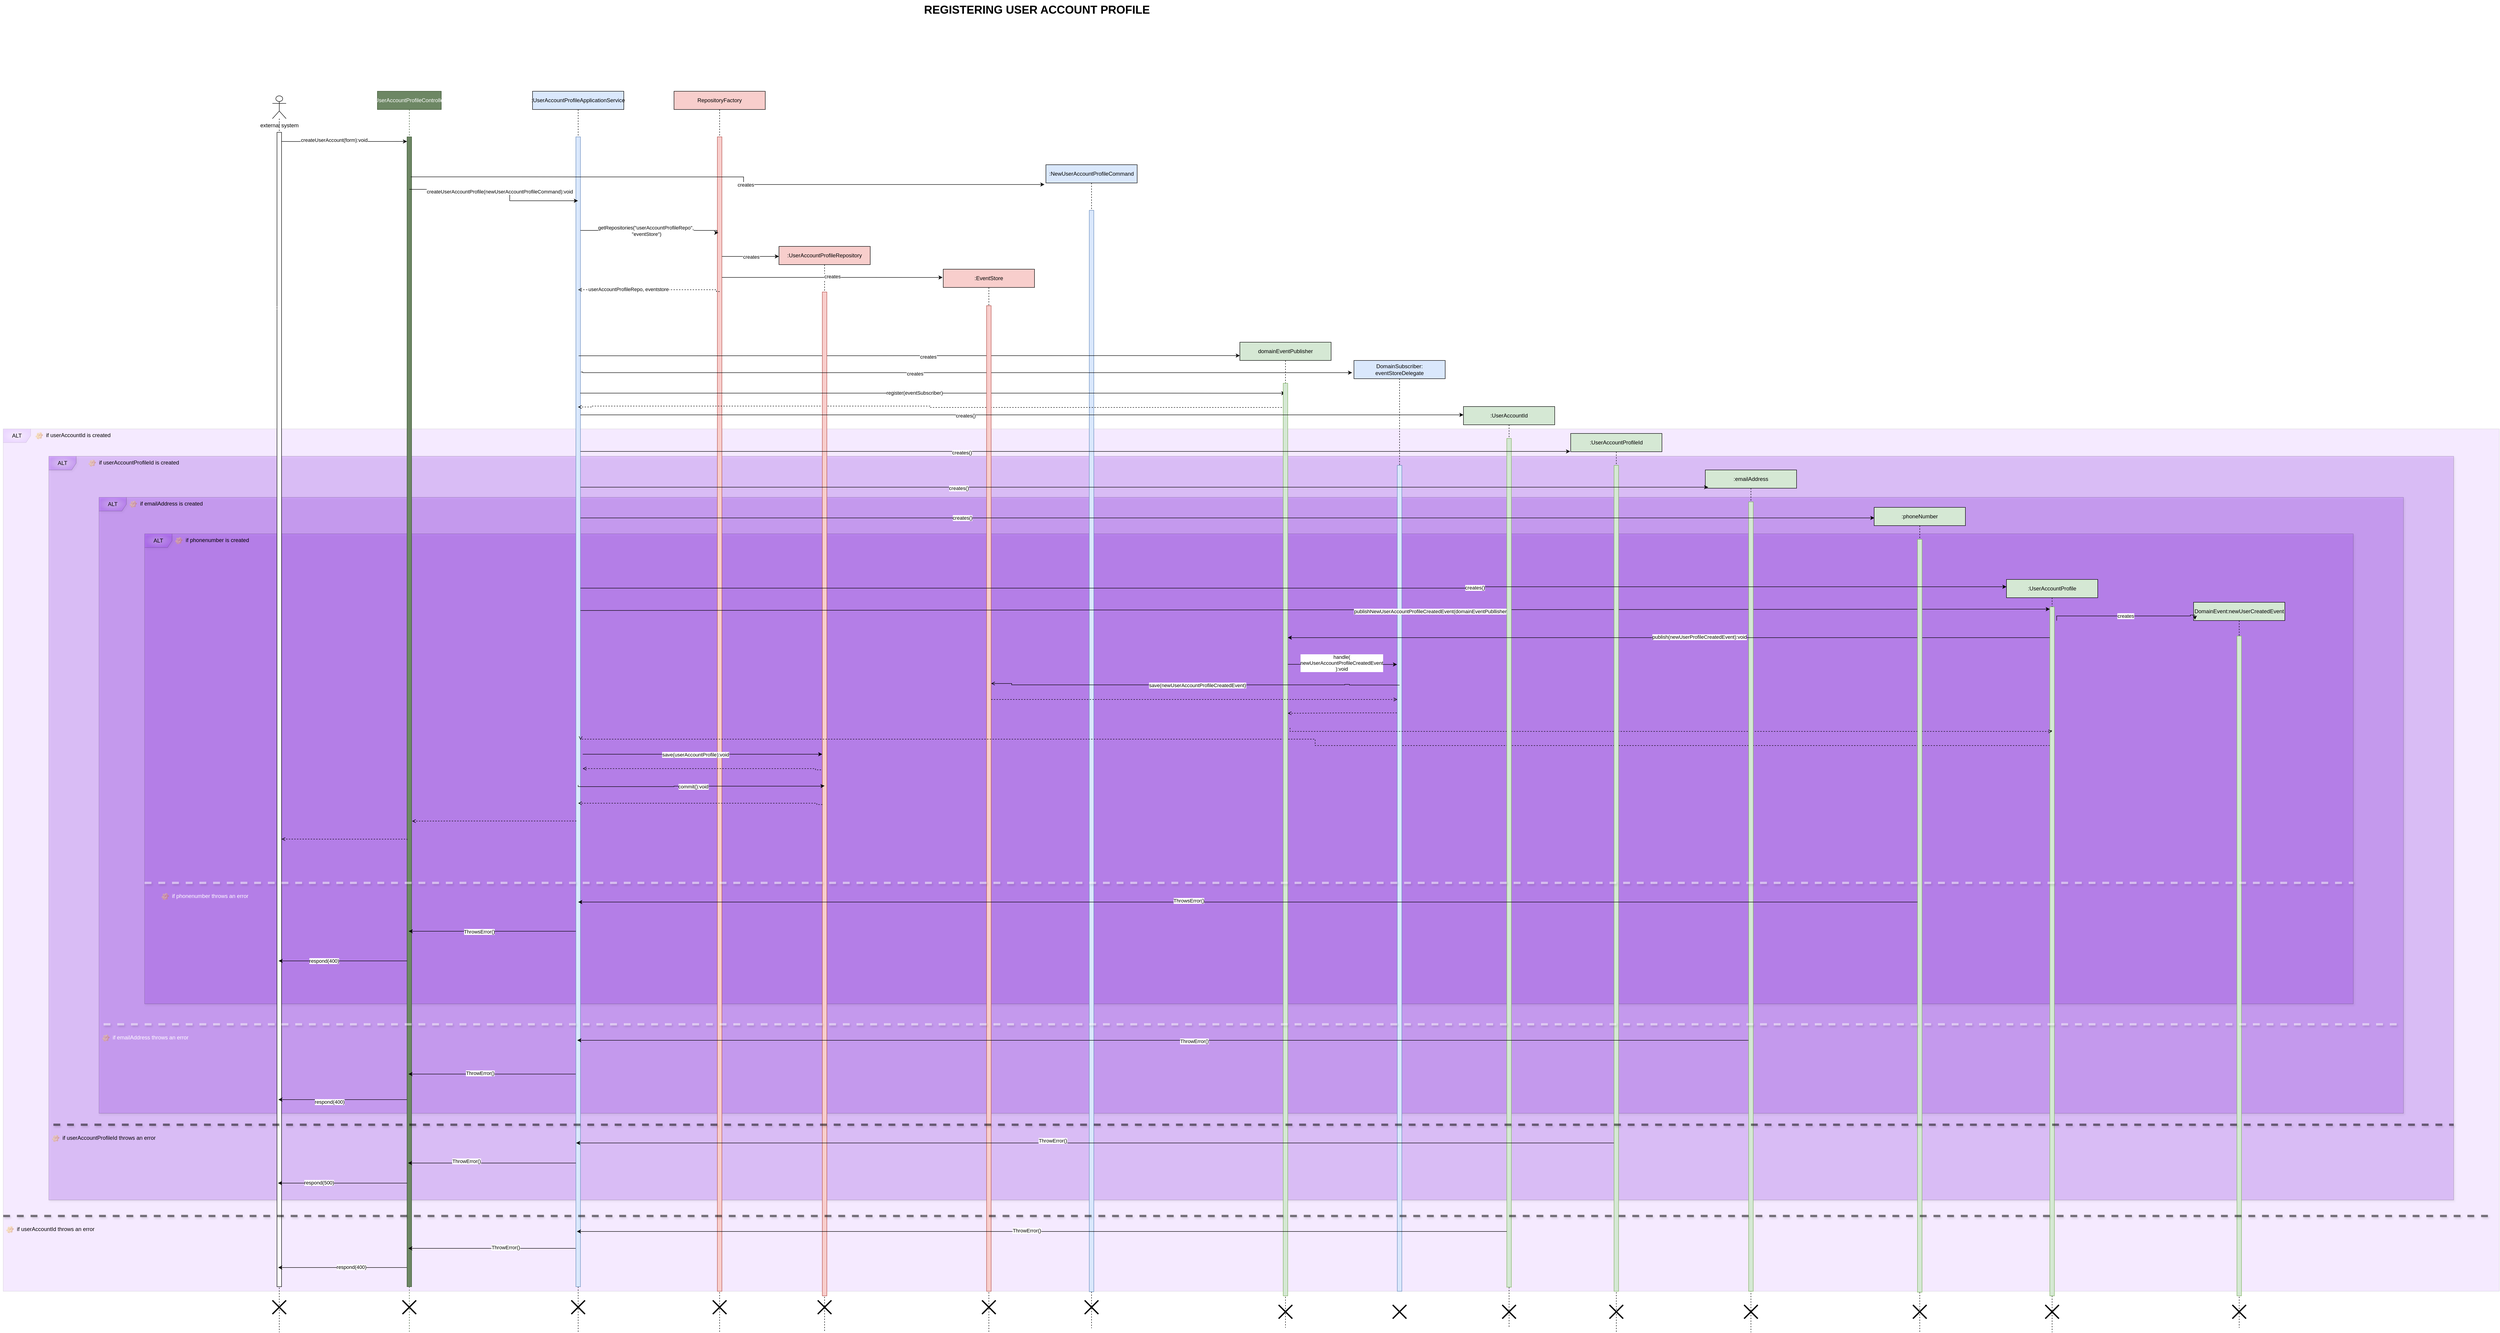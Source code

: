 <mxfile>
    <diagram id="fZHcdfpj9bSioFnKkA3-" name="Page-1">
        <mxGraphModel dx="7078" dy="4164" grid="1" gridSize="10" guides="1" tooltips="1" connect="1" arrows="1" fold="1" page="1" pageScale="1" pageWidth="850" pageHeight="1100" math="0" shadow="0">
            <root>
                <mxCell id="0"/>
                <mxCell id="1" parent="0"/>
                <mxCell id="102" value="ALT" style="shape=umlFrame;whiteSpace=wrap;html=1;gradientColor=#9933FF;gradientDirection=radial;swimlaneFillColor=#9933FF;opacity=10;" parent="1" vertex="1">
                    <mxGeometry x="-360" y="780" width="5470" height="1890" as="geometry"/>
                </mxCell>
                <mxCell id="112" value="ALT" style="shape=umlFrame;whiteSpace=wrap;html=1;gradientColor=#9933FF;gradientDirection=radial;opacity=20;shadow=1;swimlaneFillColor=#9933FF;" parent="1" vertex="1">
                    <mxGeometry x="-260" y="840" width="5270" height="1630" as="geometry"/>
                </mxCell>
                <mxCell id="124" value="ALT" style="shape=umlFrame;whiteSpace=wrap;html=1;shadow=1;gradientColor=#9933FF;gradientDirection=radial;opacity=20;swimlaneFillColor=#9933FF;" parent="1" vertex="1">
                    <mxGeometry x="-150" y="930" width="5050" height="1350" as="geometry"/>
                </mxCell>
                <mxCell id="132" value="ALT" style="shape=umlFrame;whiteSpace=wrap;html=1;shadow=1;gradientColor=#9933FF;gradientDirection=radial;opacity=20;swimlaneFillColor=#9933FF;" parent="1" vertex="1">
                    <mxGeometry x="-50" y="1010" width="4840" height="1030" as="geometry"/>
                </mxCell>
                <mxCell id="3" value="RepositoryFactory" style="shape=umlLifeline;perimeter=lifelinePerimeter;whiteSpace=wrap;html=1;container=1;dropTarget=0;collapsible=0;recursiveResize=0;outlineConnect=0;portConstraint=eastwest;newEdgeStyle={&quot;curved&quot;:0,&quot;rounded&quot;:0};fillColor=#f8cecc;strokeColor=#000000;" parent="1" vertex="1">
                    <mxGeometry x="1110" y="40" width="200" height="2720" as="geometry"/>
                </mxCell>
                <mxCell id="4" value="" style="html=1;points=[[0,0,0,0,5],[0,1,0,0,-5],[1,0,0,0,5],[1,1,0,0,-5]];perimeter=orthogonalPerimeter;outlineConnect=0;targetShapes=umlLifeline;portConstraint=eastwest;newEdgeStyle={&quot;curved&quot;:0,&quot;rounded&quot;:0};fillColor=#f8cecc;strokeColor=#b85450;" parent="3" vertex="1">
                    <mxGeometry x="95" y="100" width="10" height="2530" as="geometry"/>
                </mxCell>
                <mxCell id="6" value="" style="shape=umlLifeline;perimeter=lifelinePerimeter;whiteSpace=wrap;html=1;container=1;dropTarget=0;collapsible=0;recursiveResize=0;outlineConnect=0;portConstraint=eastwest;newEdgeStyle={&quot;curved&quot;:0,&quot;rounded&quot;:0};participant=umlActor;size=50;" parent="1" vertex="1">
                    <mxGeometry x="230" y="50" width="30" height="2710" as="geometry"/>
                </mxCell>
                <mxCell id="7" value="" style="html=1;points=[[0,0,0,0,5],[0,1,0,0,-5],[1,0,0,0,5],[1,1,0,0,-5]];perimeter=orthogonalPerimeter;outlineConnect=0;targetShapes=umlLifeline;portConstraint=eastwest;newEdgeStyle={&quot;curved&quot;:0,&quot;rounded&quot;:0};" parent="6" vertex="1">
                    <mxGeometry x="10" y="80" width="10" height="2530" as="geometry"/>
                </mxCell>
                <mxCell id="156" style="edgeStyle=none;html=1;curved=0;rounded=0;endArrow=classic;endFill=1;" parent="1" edge="1">
                    <mxGeometry relative="1" as="geometry">
                        <mxPoint x="529.5" y="2250" as="sourcePoint"/>
                        <mxPoint x="243" y="2250" as="targetPoint"/>
                    </mxGeometry>
                </mxCell>
                <mxCell id="157" value="respond(400)" style="edgeLabel;html=1;align=center;verticalAlign=middle;resizable=0;points=[];" parent="156" vertex="1" connectable="0">
                    <mxGeometry x="0.222" y="5" relative="1" as="geometry">
                        <mxPoint as="offset"/>
                    </mxGeometry>
                </mxCell>
                <mxCell id="171" style="edgeStyle=none;html=1;curved=0;rounded=0;endArrow=classic;endFill=1;" parent="1" edge="1">
                    <mxGeometry relative="1" as="geometry">
                        <mxPoint x="529.5" y="2618" as="sourcePoint"/>
                        <mxPoint x="242.643" y="2618" as="targetPoint"/>
                    </mxGeometry>
                </mxCell>
                <mxCell id="172" value="respond(400)" style="edgeLabel;html=1;align=center;verticalAlign=middle;resizable=0;points=[];" parent="171" vertex="1" connectable="0">
                    <mxGeometry x="-0.117" y="-1" relative="1" as="geometry">
                        <mxPoint as="offset"/>
                    </mxGeometry>
                </mxCell>
                <mxCell id="9" value=":UserAccountProfileController" style="shape=umlLifeline;perimeter=lifelinePerimeter;whiteSpace=wrap;html=1;container=1;dropTarget=0;collapsible=0;recursiveResize=0;outlineConnect=0;portConstraint=eastwest;newEdgeStyle={&quot;curved&quot;:0,&quot;rounded&quot;:0};fillColor=#6d8764;strokeColor=#3A5431;fontColor=#ffffff;" parent="1" vertex="1">
                    <mxGeometry x="460" y="40" width="140" height="2720" as="geometry"/>
                </mxCell>
                <mxCell id="10" value="" style="html=1;points=[[0,0,0,0,5],[0,1,0,0,-5],[1,0,0,0,5],[1,1,0,0,-5]];perimeter=orthogonalPerimeter;outlineConnect=0;targetShapes=umlLifeline;portConstraint=eastwest;newEdgeStyle={&quot;curved&quot;:0,&quot;rounded&quot;:0};fillColor=#6d8764;strokeColor=#3A5431;fontColor=#ffffff;" parent="9" vertex="1">
                    <mxGeometry x="65" y="100" width="10" height="2520" as="geometry"/>
                </mxCell>
                <mxCell id="12" style="edgeStyle=orthogonalEdgeStyle;rounded=0;orthogonalLoop=1;jettySize=auto;html=1;curved=0;" parent="1" edge="1">
                    <mxGeometry relative="1" as="geometry">
                        <Array as="points">
                            <mxPoint x="270" y="150"/>
                            <mxPoint x="270" y="150"/>
                        </Array>
                        <mxPoint x="250" y="150.059" as="sourcePoint"/>
                        <mxPoint x="525" y="150.059" as="targetPoint"/>
                    </mxGeometry>
                </mxCell>
                <mxCell id="13" value="createUserAccount(form):void" style="edgeLabel;html=1;align=center;verticalAlign=middle;resizable=0;points=[];" parent="12" connectable="0" vertex="1">
                    <mxGeometry x="-0.165" y="3" relative="1" as="geometry">
                        <mxPoint as="offset"/>
                    </mxGeometry>
                </mxCell>
                <mxCell id="14" value="external system" style="text;html=1;align=center;verticalAlign=middle;resizable=0;points=[];autosize=1;strokeColor=none;fillColor=none;" parent="1" vertex="1">
                    <mxGeometry x="190" y="100" width="110" height="30" as="geometry"/>
                </mxCell>
                <mxCell id="15" value=":NewUserAccountProfileCommand" style="shape=umlLifeline;perimeter=lifelinePerimeter;whiteSpace=wrap;html=1;container=1;dropTarget=0;collapsible=0;recursiveResize=0;outlineConnect=0;portConstraint=eastwest;newEdgeStyle={&quot;curved&quot;:0,&quot;rounded&quot;:0};fillColor=#dae8fc;strokeColor=#000000;" parent="1" vertex="1">
                    <mxGeometry x="1925" y="201" width="200" height="2550" as="geometry"/>
                </mxCell>
                <mxCell id="16" value="" style="html=1;points=[[0,0,0,0,5],[0,1,0,0,-5],[1,0,0,0,5],[1,1,0,0,-5]];perimeter=orthogonalPerimeter;outlineConnect=0;targetShapes=umlLifeline;portConstraint=eastwest;newEdgeStyle={&quot;curved&quot;:0,&quot;rounded&quot;:0};fillColor=#dae8fc;strokeColor=#6c8ebf;" parent="15" vertex="1">
                    <mxGeometry x="95" y="100" width="10" height="2370" as="geometry"/>
                </mxCell>
                <mxCell id="154" style="edgeStyle=none;html=1;curved=0;rounded=0;endArrow=classic;endFill=1;" parent="1" edge="1">
                    <mxGeometry relative="1" as="geometry">
                        <mxPoint x="899.5" y="2194" as="sourcePoint"/>
                        <mxPoint x="528" y="2194" as="targetPoint"/>
                    </mxGeometry>
                </mxCell>
                <mxCell id="155" value="ThrowError()" style="edgeLabel;html=1;align=center;verticalAlign=middle;resizable=0;points=[];" parent="154" vertex="1" connectable="0">
                    <mxGeometry x="0.157" y="-2" relative="1" as="geometry">
                        <mxPoint as="offset"/>
                    </mxGeometry>
                </mxCell>
                <mxCell id="169" style="edgeStyle=none;html=1;curved=0;rounded=0;endArrow=classic;endFill=1;" parent="1" edge="1">
                    <mxGeometry relative="1" as="geometry">
                        <mxPoint x="899.5" y="2576" as="sourcePoint"/>
                        <mxPoint x="527.643" y="2576" as="targetPoint"/>
                    </mxGeometry>
                </mxCell>
                <mxCell id="170" value="ThrowError()" style="edgeLabel;html=1;align=center;verticalAlign=middle;resizable=0;points=[];" parent="169" vertex="1" connectable="0">
                    <mxGeometry x="-0.143" y="-2" relative="1" as="geometry">
                        <mxPoint x="1" as="offset"/>
                    </mxGeometry>
                </mxCell>
                <mxCell id="18" value=":UserAccountProfileApplicationService" style="shape=umlLifeline;perimeter=lifelinePerimeter;whiteSpace=wrap;html=1;container=1;dropTarget=0;collapsible=0;recursiveResize=0;outlineConnect=0;portConstraint=eastwest;newEdgeStyle={&quot;curved&quot;:0,&quot;rounded&quot;:0};fillColor=#dae8fc;strokeColor=#000000;" parent="1" vertex="1">
                    <mxGeometry x="800" y="40" width="200" height="2720" as="geometry"/>
                </mxCell>
                <mxCell id="19" value="" style="html=1;points=[[0,0,0,0,5],[0,1,0,0,-5],[1,0,0,0,5],[1,1,0,0,-5]];perimeter=orthogonalPerimeter;outlineConnect=0;targetShapes=umlLifeline;portConstraint=eastwest;newEdgeStyle={&quot;curved&quot;:0,&quot;rounded&quot;:0};fillColor=#dae8fc;strokeColor=#6c8ebf;" parent="18" vertex="1">
                    <mxGeometry x="95" y="100" width="10" height="2520" as="geometry"/>
                </mxCell>
                <mxCell id="24" style="edgeStyle=orthogonalEdgeStyle;rounded=0;orthogonalLoop=1;jettySize=auto;html=1;curved=0;entryX=-0.016;entryY=0.017;entryDx=0;entryDy=0;entryPerimeter=0;exitX=0.523;exitY=0.069;exitDx=0;exitDy=0;exitPerimeter=0;" parent="1" source="9" target="15" edge="1">
                    <mxGeometry relative="1" as="geometry">
                        <Array as="points"/>
                    </mxGeometry>
                </mxCell>
                <mxCell id="25" value="creates" style="edgeLabel;html=1;align=center;verticalAlign=middle;resizable=0;points=[];" parent="24" connectable="0" vertex="1">
                    <mxGeometry x="0.068" relative="1" as="geometry">
                        <mxPoint as="offset"/>
                    </mxGeometry>
                </mxCell>
                <mxCell id="26" style="edgeStyle=orthogonalEdgeStyle;rounded=0;orthogonalLoop=1;jettySize=auto;html=1;curved=0;" parent="1" source="9" target="18" edge="1">
                    <mxGeometry relative="1" as="geometry">
                        <mxPoint x="590" y="254.5" as="sourcePoint"/>
                        <mxPoint x="840" y="254.5" as="targetPoint"/>
                        <Array as="points">
                            <mxPoint x="750" y="255"/>
                            <mxPoint x="750" y="280"/>
                        </Array>
                    </mxGeometry>
                </mxCell>
                <mxCell id="27" value="Text" style="edgeLabel;html=1;align=center;verticalAlign=middle;resizable=0;points=[];" parent="26" connectable="0" vertex="1">
                    <mxGeometry x="-0.015" y="-2" relative="1" as="geometry">
                        <mxPoint y="1" as="offset"/>
                    </mxGeometry>
                </mxCell>
                <mxCell id="28" value="createUserAccountProfile(newUserAccountProfileCommand):void" style="edgeLabel;html=1;align=center;verticalAlign=middle;resizable=0;points=[];" parent="26" connectable="0" vertex="1">
                    <mxGeometry y="-5" relative="1" as="geometry">
                        <mxPoint as="offset"/>
                    </mxGeometry>
                </mxCell>
                <mxCell id="29" style="edgeStyle=orthogonalEdgeStyle;rounded=0;orthogonalLoop=1;jettySize=auto;html=1;curved=0;dashed=1;endArrow=open;endFill=0;exitX=0.5;exitY=0.134;exitDx=0;exitDy=0;exitPerimeter=0;" parent="1" source="4" edge="1">
                    <mxGeometry relative="1" as="geometry">
                        <mxPoint x="2012.18" y="475.14" as="sourcePoint"/>
                        <mxPoint x="900" y="475" as="targetPoint"/>
                        <Array as="points">
                            <mxPoint x="1203" y="479"/>
                            <mxPoint x="1203" y="475"/>
                        </Array>
                    </mxGeometry>
                </mxCell>
                <mxCell id="30" value="userAccountProfileRepo, eventstore" style="edgeLabel;html=1;align=center;verticalAlign=middle;resizable=0;points=[];" parent="29" connectable="0" vertex="1">
                    <mxGeometry x="-0.075" y="-1" relative="1" as="geometry">
                        <mxPoint x="-59" as="offset"/>
                    </mxGeometry>
                </mxCell>
                <mxCell id="31" style="edgeStyle=orthogonalEdgeStyle;rounded=0;orthogonalLoop=1;jettySize=auto;html=1;curved=0;exitX=0.6;exitY=0.272;exitDx=0;exitDy=0;exitPerimeter=0;entryX=0;entryY=0.014;entryDx=0;entryDy=0;entryPerimeter=0;" parent="1" edge="1">
                    <mxGeometry relative="1" as="geometry">
                        <Array as="points">
                            <mxPoint x="902" y="620"/>
                        </Array>
                        <mxPoint x="2350.0" y="619.32" as="targetPoint"/>
                        <mxPoint x="901" y="619.8" as="sourcePoint"/>
                    </mxGeometry>
                </mxCell>
                <mxCell id="32" value="creates" style="edgeLabel;html=1;align=center;verticalAlign=middle;resizable=0;points=[];" parent="31" connectable="0" vertex="1">
                    <mxGeometry x="0.058" y="-2" relative="1" as="geometry">
                        <mxPoint x="-1" as="offset"/>
                    </mxGeometry>
                </mxCell>
                <mxCell id="33" value="&lt;b&gt;&lt;font style=&quot;font-size: 25px;&quot;&gt;REGISTERING USER ACCOUNT PROFILE&lt;/font&gt;&lt;/b&gt;" style="text;html=1;align=center;verticalAlign=middle;resizable=0;points=[];autosize=1;strokeColor=none;fillColor=none;" parent="1" vertex="1">
                    <mxGeometry x="1645" y="-160" width="520" height="40" as="geometry"/>
                </mxCell>
                <mxCell id="34" style="edgeStyle=orthogonalEdgeStyle;rounded=0;orthogonalLoop=1;jettySize=auto;html=1;curved=0;dashed=1;endArrow=open;endFill=0;exitX=-0.274;exitY=0.032;exitDx=0;exitDy=0;exitPerimeter=0;" parent="1" edge="1">
                    <mxGeometry relative="1" as="geometry">
                        <mxPoint x="899.5" y="732" as="targetPoint"/>
                        <Array as="points">
                            <mxPoint x="1671" y="733"/>
                            <mxPoint x="1671" y="730"/>
                            <mxPoint x="930" y="730"/>
                            <mxPoint x="930" y="732"/>
                        </Array>
                        <mxPoint x="2442.26" y="732.96" as="sourcePoint"/>
                    </mxGeometry>
                </mxCell>
                <mxCell id="35" value=":UserAccountProfileRepository" style="shape=umlLifeline;perimeter=lifelinePerimeter;whiteSpace=wrap;html=1;container=1;dropTarget=0;collapsible=0;recursiveResize=0;outlineConnect=0;portConstraint=eastwest;newEdgeStyle={&quot;curved&quot;:0,&quot;rounded&quot;:0};fillColor=#f8cecc;strokeColor=#000000;" parent="1" vertex="1">
                    <mxGeometry x="1340" y="380" width="200" height="2380" as="geometry"/>
                </mxCell>
                <mxCell id="36" value="" style="html=1;points=[[0,0,0,0,5],[0,1,0,0,-5],[1,0,0,0,5],[1,1,0,0,-5]];perimeter=orthogonalPerimeter;outlineConnect=0;targetShapes=umlLifeline;portConstraint=eastwest;newEdgeStyle={&quot;curved&quot;:0,&quot;rounded&quot;:0};fillColor=#f8cecc;strokeColor=#b85450;" parent="35" vertex="1">
                    <mxGeometry x="95" y="100" width="10" height="2200" as="geometry"/>
                </mxCell>
                <mxCell id="38" style="edgeStyle=orthogonalEdgeStyle;rounded=0;orthogonalLoop=1;jettySize=auto;html=1;curved=0;exitX=1.5;exitY=0.618;exitDx=0;exitDy=0;exitPerimeter=0;" parent="1" edge="1">
                    <mxGeometry relative="1" as="geometry">
                        <mxPoint x="910" y="1493" as="sourcePoint"/>
                        <mxPoint x="1435" y="1493" as="targetPoint"/>
                        <Array as="points">
                            <mxPoint x="1435" y="1493"/>
                        </Array>
                    </mxGeometry>
                </mxCell>
                <mxCell id="39" value="save(userAccountProfile):void" style="edgeLabel;html=1;align=center;verticalAlign=middle;resizable=0;points=[];" parent="38" connectable="0" vertex="1">
                    <mxGeometry x="-0.059" y="-1" relative="1" as="geometry">
                        <mxPoint as="offset"/>
                    </mxGeometry>
                </mxCell>
                <mxCell id="40" style="edgeStyle=orthogonalEdgeStyle;rounded=0;orthogonalLoop=1;jettySize=auto;html=1;curved=0;entryX=1.5;entryY=0.57;entryDx=0;entryDy=0;entryPerimeter=0;dashed=1;endArrow=open;endFill=0;exitX=-0.274;exitY=0.539;exitDx=0;exitDy=0;exitPerimeter=0;" parent="1" edge="1">
                    <mxGeometry relative="1" as="geometry">
                        <mxPoint x="1432.26" y="1527.25" as="sourcePoint"/>
                        <mxPoint x="910" y="1524.5" as="targetPoint"/>
                        <Array as="points">
                            <mxPoint x="1420" y="1527"/>
                            <mxPoint x="1420" y="1525"/>
                        </Array>
                    </mxGeometry>
                </mxCell>
                <mxCell id="41" style="edgeStyle=orthogonalEdgeStyle;rounded=0;orthogonalLoop=1;jettySize=auto;html=1;curved=0;entryX=0.5;entryY=0.647;entryDx=0;entryDy=0;entryPerimeter=0;exitX=1.5;exitY=0.697;exitDx=0;exitDy=0;exitPerimeter=0;" parent="1" edge="1">
                    <mxGeometry relative="1" as="geometry">
                        <mxPoint x="900" y="1560.8" as="sourcePoint"/>
                        <mxPoint x="1440" y="1562.25" as="targetPoint"/>
                        <Array as="points">
                            <mxPoint x="900" y="1564"/>
                            <mxPoint x="1110" y="1564"/>
                            <mxPoint x="1110" y="1563"/>
                            <mxPoint x="1430" y="1563"/>
                        </Array>
                    </mxGeometry>
                </mxCell>
                <mxCell id="42" value="commit():void" style="edgeLabel;html=1;align=center;verticalAlign=middle;resizable=0;points=[];" parent="41" connectable="0" vertex="1">
                    <mxGeometry x="-0.059" y="-1" relative="1" as="geometry">
                        <mxPoint as="offset"/>
                    </mxGeometry>
                </mxCell>
                <mxCell id="47" style="edgeStyle=orthogonalEdgeStyle;rounded=0;orthogonalLoop=1;jettySize=auto;html=1;curved=0;entryX=0.5;entryY=0.716;entryDx=0;entryDy=0;entryPerimeter=0;dashed=1;endArrow=open;endFill=0;exitX=-0.274;exitY=0.539;exitDx=0;exitDy=0;exitPerimeter=0;" parent="1" edge="1">
                    <mxGeometry relative="1" as="geometry">
                        <mxPoint x="1435.26" y="1603.25" as="sourcePoint"/>
                        <mxPoint x="900" y="1600.4" as="targetPoint"/>
                        <Array as="points">
                            <mxPoint x="1423" y="1603"/>
                            <mxPoint x="1423" y="1600"/>
                        </Array>
                    </mxGeometry>
                </mxCell>
                <mxCell id="50" style="edgeStyle=orthogonalEdgeStyle;rounded=0;orthogonalLoop=1;jettySize=auto;html=1;curved=0;entryX=-0.02;entryY=0.015;entryDx=0;entryDy=0;entryPerimeter=0;exitX=1.1;exitY=0.308;exitDx=0;exitDy=0;exitPerimeter=0;" parent="1" edge="1">
                    <mxGeometry relative="1" as="geometry">
                        <mxPoint x="906" y="655.2" as="sourcePoint"/>
                        <mxPoint x="2596.0" y="656.8" as="targetPoint"/>
                        <Array as="points">
                            <mxPoint x="910" y="655"/>
                            <mxPoint x="910" y="657"/>
                        </Array>
                    </mxGeometry>
                </mxCell>
                <mxCell id="51" value="creates" style="edgeLabel;html=1;align=center;verticalAlign=middle;resizable=0;points=[];" parent="50" connectable="0" vertex="1">
                    <mxGeometry x="-0.133" y="-2" relative="1" as="geometry">
                        <mxPoint as="offset"/>
                    </mxGeometry>
                </mxCell>
                <mxCell id="52" style="edgeStyle=orthogonalEdgeStyle;rounded=0;orthogonalLoop=1;jettySize=auto;html=1;curved=0;entryX=0.5;entryY=0.017;entryDx=0;entryDy=0;entryPerimeter=0;exitX=0.942;exitY=0.224;exitDx=0;exitDy=0;exitPerimeter=0;" parent="1" edge="1">
                    <mxGeometry relative="1" as="geometry">
                        <mxPoint x="904.42" y="701.6" as="sourcePoint"/>
                        <mxPoint x="2450" y="701.76" as="targetPoint"/>
                        <Array as="points">
                            <mxPoint x="2050" y="702"/>
                            <mxPoint x="2050" y="702"/>
                        </Array>
                    </mxGeometry>
                </mxCell>
                <mxCell id="53" value="register(eventSubscriber)" style="edgeLabel;html=1;align=center;verticalAlign=middle;resizable=0;points=[];" parent="52" connectable="0" vertex="1">
                    <mxGeometry x="-0.053" y="1" relative="1" as="geometry">
                        <mxPoint as="offset"/>
                    </mxGeometry>
                </mxCell>
                <mxCell id="54" value=":EventStore" style="shape=umlLifeline;perimeter=lifelinePerimeter;whiteSpace=wrap;html=1;container=1;dropTarget=0;collapsible=0;recursiveResize=0;outlineConnect=0;portConstraint=eastwest;newEdgeStyle={&quot;curved&quot;:0,&quot;rounded&quot;:0};fillColor=#f8cecc;strokeColor=#000000;" parent="1" vertex="1">
                    <mxGeometry x="1700" y="430" width="200" height="2330" as="geometry"/>
                </mxCell>
                <mxCell id="55" value="" style="html=1;points=[[0,0,0,0,5],[0,1,0,0,-5],[1,0,0,0,5],[1,1,0,0,-5]];perimeter=orthogonalPerimeter;outlineConnect=0;targetShapes=umlLifeline;portConstraint=eastwest;newEdgeStyle={&quot;curved&quot;:0,&quot;rounded&quot;:0};fillColor=#f8cecc;strokeColor=#b85450;" parent="54" vertex="1">
                    <mxGeometry x="95" y="80" width="10" height="2160" as="geometry"/>
                </mxCell>
                <mxCell id="59" style="edgeStyle=orthogonalEdgeStyle;rounded=0;orthogonalLoop=1;jettySize=auto;html=1;curved=0;dashed=1;endArrow=open;endFill=0;exitX=0.009;exitY=0.307;exitDx=0;exitDy=0;exitPerimeter=0;entryX=1.025;entryY=0.803;entryDx=0;entryDy=0;entryPerimeter=0;" parent="1" edge="1">
                    <mxGeometry relative="1" as="geometry">
                        <mxPoint x="905.25" y="1461.95" as="targetPoint"/>
                        <Array as="points">
                            <mxPoint x="2515" y="1474"/>
                            <mxPoint x="2515" y="1460"/>
                            <mxPoint x="905" y="1460"/>
                        </Array>
                        <mxPoint x="4125.09" y="1474" as="sourcePoint"/>
                    </mxGeometry>
                </mxCell>
                <mxCell id="60" style="edgeStyle=orthogonalEdgeStyle;rounded=0;orthogonalLoop=1;jettySize=auto;html=1;curved=0;entryX=1.5;entryY=0.854;entryDx=0;entryDy=0;entryPerimeter=0;dashed=1;endArrow=open;endFill=0;exitX=0.5;exitY=0.859;exitDx=0;exitDy=0;exitPerimeter=0;" parent="1" edge="1">
                    <mxGeometry relative="1" as="geometry">
                        <mxPoint x="896" y="1639.35" as="sourcePoint"/>
                        <mxPoint x="536" y="1639.64" as="targetPoint"/>
                        <Array as="points">
                            <mxPoint x="620" y="1640"/>
                            <mxPoint x="620" y="1640"/>
                        </Array>
                    </mxGeometry>
                </mxCell>
                <mxCell id="61" style="edgeStyle=orthogonalEdgeStyle;rounded=0;orthogonalLoop=1;jettySize=auto;html=1;curved=0;entryX=1;entryY=0.497;entryDx=0;entryDy=0;entryPerimeter=0;dashed=1;endArrow=open;endFill=0;exitX=-0.024;exitY=0.879;exitDx=0;exitDy=0;exitPerimeter=0;" parent="1" edge="1">
                    <mxGeometry relative="1" as="geometry">
                        <mxPoint x="525" y="1681" as="sourcePoint"/>
                        <mxPoint x="250" y="1679.05" as="targetPoint"/>
                        <Array as="points">
                            <mxPoint x="525" y="1679"/>
                        </Array>
                    </mxGeometry>
                </mxCell>
                <mxCell id="66" style="edgeStyle=orthogonalEdgeStyle;rounded=0;orthogonalLoop=1;jettySize=auto;html=1;curved=0;entryX=0.486;entryY=0.114;entryDx=0;entryDy=0;entryPerimeter=0;" parent="1" source="19" target="3" edge="1">
                    <mxGeometry relative="1" as="geometry">
                        <Array as="points">
                            <mxPoint x="1204" y="345"/>
                            <mxPoint x="1204" y="350"/>
                        </Array>
                    </mxGeometry>
                </mxCell>
                <mxCell id="67" value="getRepositories(&quot;userAccountProfileRepo&quot;,&lt;br&gt;&amp;nbsp;&quot;eventStore&quot;)" style="edgeLabel;html=1;align=center;verticalAlign=middle;resizable=0;points=[];" parent="66" vertex="1" connectable="0">
                    <mxGeometry x="-0.078" y="-1" relative="1" as="geometry">
                        <mxPoint x="1" as="offset"/>
                    </mxGeometry>
                </mxCell>
                <mxCell id="68" style="edgeStyle=orthogonalEdgeStyle;rounded=0;orthogonalLoop=1;jettySize=auto;html=1;curved=0;" parent="1" source="4" edge="1">
                    <mxGeometry relative="1" as="geometry">
                        <Array as="points">
                            <mxPoint x="1250" y="402"/>
                            <mxPoint x="1250" y="402"/>
                        </Array>
                        <mxPoint x="1340" y="402" as="targetPoint"/>
                    </mxGeometry>
                </mxCell>
                <mxCell id="69" value="creates" style="edgeLabel;html=1;align=center;verticalAlign=middle;resizable=0;points=[];" parent="68" vertex="1" connectable="0">
                    <mxGeometry x="0.04" y="-1" relative="1" as="geometry">
                        <mxPoint x="-1" as="offset"/>
                    </mxGeometry>
                </mxCell>
                <mxCell id="70" style="edgeStyle=orthogonalEdgeStyle;rounded=0;orthogonalLoop=1;jettySize=auto;html=1;curved=0;entryX=-0.007;entryY=0.019;entryDx=0;entryDy=0;entryPerimeter=0;" parent="1" edge="1">
                    <mxGeometry relative="1" as="geometry">
                        <mxPoint x="1215" y="448" as="sourcePoint"/>
                        <mxPoint x="1698.6" y="448.07" as="targetPoint"/>
                        <Array as="points">
                            <mxPoint x="1320" y="448"/>
                            <mxPoint x="1320" y="448"/>
                        </Array>
                    </mxGeometry>
                </mxCell>
                <mxCell id="71" value="creates" style="edgeLabel;html=1;align=center;verticalAlign=middle;resizable=0;points=[];" parent="70" vertex="1" connectable="0">
                    <mxGeometry x="-0.004" y="2" relative="1" as="geometry">
                        <mxPoint x="1" as="offset"/>
                    </mxGeometry>
                </mxCell>
                <mxCell id="74" value="&lt;font color=&quot;#ffffff&quot;&gt;if no userAccountprofile is found&lt;/font&gt;" style="text;html=1;" parent="1" vertex="1">
                    <mxGeometry x="50" y="460" width="100" height="20" as="geometry">
                        <mxPoint x="20" y="40" as="offset"/>
                    </mxGeometry>
                </mxCell>
                <mxCell id="75" value="DomainEvent:newUserCreatedEvent" style="shape=umlLifeline;perimeter=lifelinePerimeter;whiteSpace=wrap;html=1;container=0;dropTarget=0;collapsible=0;recursiveResize=0;outlineConnect=0;portConstraint=eastwest;newEdgeStyle={&quot;curved&quot;:0,&quot;rounded&quot;:0};fillColor=#d5e8d4;strokeColor=#000000;" parent="1" vertex="1">
                    <mxGeometry x="4440" y="1160" width="200" height="1590" as="geometry"/>
                </mxCell>
                <mxCell id="80" style="edgeStyle=orthogonalEdgeStyle;rounded=0;orthogonalLoop=1;jettySize=auto;html=1;curved=0;entryX=0.015;entryY=0.024;entryDx=0;entryDy=0;entryPerimeter=0;exitX=1.5;exitY=0.02;exitDx=0;exitDy=0;exitPerimeter=0;" parent="1" source="87" target="75" edge="1">
                    <mxGeometry relative="1" as="geometry">
                        <mxPoint x="2985" y="903.24" as="sourcePoint"/>
                        <mxPoint x="3471" y="903.535" as="targetPoint"/>
                        <Array as="points">
                            <mxPoint x="4140" y="1190"/>
                            <mxPoint x="4433" y="1190"/>
                            <mxPoint x="4433" y="1188"/>
                        </Array>
                    </mxGeometry>
                </mxCell>
                <mxCell id="81" value="creates" style="edgeLabel;html=1;align=center;verticalAlign=middle;resizable=0;points=[];" parent="80" vertex="1" connectable="0">
                    <mxGeometry x="-0.01" relative="1" as="geometry">
                        <mxPoint as="offset"/>
                    </mxGeometry>
                </mxCell>
                <mxCell id="82" style="edgeStyle=orthogonalEdgeStyle;rounded=0;orthogonalLoop=1;jettySize=auto;html=1;curved=0;entryX=0.525;entryY=0.339;entryDx=0;entryDy=0;entryPerimeter=0;dashed=1;endArrow=open;endFill=0;exitX=0.5;exitY=0.217;exitDx=0;exitDy=0;exitPerimeter=0;" parent="1" edge="1">
                    <mxGeometry relative="1" as="geometry">
                        <mxPoint x="2700" y="1402.36" as="sourcePoint"/>
                        <mxPoint x="2455" y="1403.28" as="targetPoint"/>
                        <Array as="points">
                            <mxPoint x="2578" y="1403"/>
                        </Array>
                    </mxGeometry>
                </mxCell>
                <mxCell id="83" value="domainEventPublisher" style="shape=umlLifeline;perimeter=lifelinePerimeter;whiteSpace=wrap;html=1;container=0;dropTarget=0;collapsible=0;recursiveResize=0;outlineConnect=0;portConstraint=eastwest;newEdgeStyle={&quot;curved&quot;:0,&quot;rounded&quot;:0};fillColor=#d5e8d4;strokeColor=#000000;" parent="1" vertex="1">
                    <mxGeometry x="2350" y="590" width="200" height="2160" as="geometry"/>
                </mxCell>
                <mxCell id="84" value="DomainSubscriber:&lt;br&gt;eventStoreDelegate" style="shape=umlLifeline;perimeter=lifelinePerimeter;whiteSpace=wrap;html=1;container=0;dropTarget=0;collapsible=0;recursiveResize=0;outlineConnect=0;portConstraint=eastwest;newEdgeStyle={&quot;curved&quot;:0,&quot;rounded&quot;:0};fillColor=#dae8fc;strokeColor=#000000;" parent="1" vertex="1">
                    <mxGeometry x="2600" y="630" width="200" height="1320" as="geometry"/>
                </mxCell>
                <mxCell id="85" value=":UserAccountProfile" style="shape=umlLifeline;perimeter=lifelinePerimeter;whiteSpace=wrap;html=1;container=1;dropTarget=0;collapsible=0;recursiveResize=0;outlineConnect=0;portConstraint=eastwest;newEdgeStyle={&quot;curved&quot;:0,&quot;rounded&quot;:0};fillColor=#d5e8d4;strokeColor=#000000;" parent="1" vertex="1">
                    <mxGeometry x="4030" y="1110" width="200" height="1650" as="geometry"/>
                </mxCell>
                <mxCell id="87" value="" style="html=1;points=[[0,0,0,0,5],[0,1,0,0,-5],[1,0,0,0,5],[1,1,0,0,-5]];perimeter=orthogonalPerimeter;outlineConnect=0;targetShapes=umlLifeline;portConstraint=eastwest;newEdgeStyle={&quot;curved&quot;:0,&quot;rounded&quot;:0};fillColor=#d5e8d4;strokeColor=#82b366;" parent="85" vertex="1">
                    <mxGeometry x="95" y="60" width="10" height="1510" as="geometry"/>
                </mxCell>
                <mxCell id="88" value="" style="shape=umlDestroy;whiteSpace=wrap;html=1;strokeWidth=3;targetShapes=umlLifeline;" parent="1" vertex="1">
                    <mxGeometry x="2435" y="2700" width="30" height="30" as="geometry"/>
                </mxCell>
                <mxCell id="89" value="" style="html=1;points=[[0,0,0,0,5],[0,1,0,0,-5],[1,0,0,0,5],[1,1,0,0,-5]];perimeter=orthogonalPerimeter;outlineConnect=0;targetShapes=umlLifeline;portConstraint=eastwest;newEdgeStyle={&quot;curved&quot;:0,&quot;rounded&quot;:0};fillColor=#d5e8d4;strokeColor=#82b366;" parent="1" vertex="1">
                    <mxGeometry x="2445" y="680" width="10" height="2000" as="geometry"/>
                </mxCell>
                <mxCell id="90" value="" style="shape=umlDestroy;whiteSpace=wrap;html=1;strokeWidth=3;targetShapes=umlLifeline;" parent="1" vertex="1">
                    <mxGeometry x="2685" y="2700" width="30" height="30" as="geometry"/>
                </mxCell>
                <mxCell id="91" value="" style="html=1;points=[[0,0,0,0,5],[0,1,0,0,-5],[1,0,0,0,5],[1,1,0,0,-5]];perimeter=orthogonalPerimeter;outlineConnect=0;targetShapes=umlLifeline;portConstraint=eastwest;newEdgeStyle={&quot;curved&quot;:0,&quot;rounded&quot;:0};fillColor=#dae8fc;strokeColor=#6c8ebf;" parent="1" vertex="1">
                    <mxGeometry x="2695" y="860" width="10" height="1810" as="geometry"/>
                </mxCell>
                <mxCell id="92" style="edgeStyle=orthogonalEdgeStyle;rounded=0;orthogonalLoop=1;jettySize=auto;html=1;curved=0;entryX=-0.05;entryY=0.091;entryDx=0;entryDy=0;entryPerimeter=0;" parent="1" edge="1">
                    <mxGeometry relative="1" as="geometry">
                        <mxPoint x="2455" y="1296" as="sourcePoint"/>
                        <mxPoint x="2694.5" y="1296.28" as="targetPoint"/>
                        <Array as="points">
                            <mxPoint x="2500" y="1296"/>
                            <mxPoint x="2500" y="1296"/>
                        </Array>
                    </mxGeometry>
                </mxCell>
                <mxCell id="93" value="handle(&lt;br&gt;newUserAccountProfileCreatedEvent&lt;br&gt;):void" style="edgeLabel;html=1;align=center;verticalAlign=middle;resizable=0;points=[];" parent="92" vertex="1" connectable="0">
                    <mxGeometry x="-0.016" y="3" relative="1" as="geometry">
                        <mxPoint as="offset"/>
                    </mxGeometry>
                </mxCell>
                <mxCell id="94" value="" style="shape=umlDestroy;whiteSpace=wrap;html=1;strokeWidth=3;targetShapes=umlLifeline;" parent="1" vertex="1">
                    <mxGeometry x="4525" y="2700" width="30" height="30" as="geometry"/>
                </mxCell>
                <mxCell id="95" value="" style="html=1;points=[[0,0,0,0,5],[0,1,0,0,-5],[1,0,0,0,5],[1,1,0,0,-5]];perimeter=orthogonalPerimeter;outlineConnect=0;targetShapes=umlLifeline;portConstraint=eastwest;newEdgeStyle={&quot;curved&quot;:0,&quot;rounded&quot;:0};fillColor=#d5e8d4;strokeColor=#82b366;container=0;" parent="1" vertex="1">
                    <mxGeometry x="4535" y="1234" width="10" height="1446" as="geometry"/>
                </mxCell>
                <mxCell id="98" style="edgeStyle=none;html=1;curved=0;rounded=0;entryX=0;entryY=0;entryDx=0;entryDy=5;entryPerimeter=0;" parent="1" target="87" edge="1">
                    <mxGeometry relative="1" as="geometry">
                        <mxPoint x="905" y="1178" as="sourcePoint"/>
                        <mxPoint x="4262.6" y="1173.23" as="targetPoint"/>
                    </mxGeometry>
                </mxCell>
                <mxCell id="99" value="publishNewUserAccountProfileCreatedEvent(domainEventPubllisher)" style="edgeLabel;html=1;align=center;verticalAlign=middle;resizable=0;points=[];" parent="98" vertex="1" connectable="0">
                    <mxGeometry x="0.158" y="-3" relative="1" as="geometry">
                        <mxPoint x="-1" as="offset"/>
                    </mxGeometry>
                </mxCell>
                <mxCell id="64" style="edgeStyle=orthogonalEdgeStyle;rounded=0;orthogonalLoop=1;jettySize=auto;html=1;curved=0;endArrow=open;endFill=0;exitX=0.5;exitY=0.193;exitDx=0;exitDy=0;exitPerimeter=0;" parent="1" edge="1">
                    <mxGeometry relative="1" as="geometry">
                        <mxPoint x="2700" y="1341.44" as="sourcePoint"/>
                        <mxPoint x="1805" y="1338" as="targetPoint"/>
                        <Array as="points">
                            <mxPoint x="2590" y="1341"/>
                            <mxPoint x="2590" y="1340"/>
                            <mxPoint x="2580" y="1340"/>
                            <mxPoint x="2580" y="1341"/>
                            <mxPoint x="1850" y="1341"/>
                            <mxPoint x="1850" y="1338"/>
                        </Array>
                    </mxGeometry>
                </mxCell>
                <mxCell id="65" value="save(newUserAccountProfileCreatedEvent)" style="edgeLabel;html=1;align=center;verticalAlign=middle;resizable=0;points=[];" parent="64" connectable="0" vertex="1">
                    <mxGeometry x="-0.009" y="1" relative="1" as="geometry">
                        <mxPoint as="offset"/>
                    </mxGeometry>
                </mxCell>
                <mxCell id="76" style="edgeStyle=orthogonalEdgeStyle;rounded=0;orthogonalLoop=1;jettySize=auto;html=1;curved=0;dashed=1;endArrow=open;endFill=0;exitX=1.5;exitY=0.355;exitDx=0;exitDy=0;exitPerimeter=0;" parent="1" edge="1">
                    <mxGeometry relative="1" as="geometry">
                        <mxPoint x="2460" y="1435.4" as="sourcePoint"/>
                        <mxPoint x="4130" y="1443" as="targetPoint"/>
                        <Array as="points">
                            <mxPoint x="2460" y="1443"/>
                            <mxPoint x="4130" y="1443"/>
                            <mxPoint x="4130" y="1441"/>
                            <mxPoint x="4127" y="1441"/>
                        </Array>
                    </mxGeometry>
                </mxCell>
                <mxCell id="101" style="edgeStyle=none;html=1;curved=0;rounded=0;entryX=0.003;entryY=0.175;entryDx=0;entryDy=0;entryPerimeter=0;dashed=1;endArrow=open;endFill=0;" parent="1" edge="1">
                    <mxGeometry relative="1" as="geometry">
                        <mxPoint x="1805" y="1373" as="sourcePoint"/>
                        <mxPoint x="2695.03" y="1373" as="targetPoint"/>
                    </mxGeometry>
                </mxCell>
                <mxCell id="103" value=":UserAccountId" style="shape=umlLifeline;perimeter=lifelinePerimeter;whiteSpace=wrap;html=1;container=1;dropTarget=0;collapsible=0;recursiveResize=0;outlineConnect=0;portConstraint=eastwest;newEdgeStyle={&quot;curved&quot;:0,&quot;rounded&quot;:0};fillColor=#d5e8d4;strokeColor=#000000;" parent="1" vertex="1">
                    <mxGeometry x="2840" y="731" width="200" height="2019" as="geometry"/>
                </mxCell>
                <mxCell id="105" value="" style="html=1;points=[[0,0,0,0,5],[0,1,0,0,-5],[1,0,0,0,5],[1,1,0,0,-5]];perimeter=orthogonalPerimeter;outlineConnect=0;targetShapes=umlLifeline;portConstraint=eastwest;newEdgeStyle={&quot;curved&quot;:0,&quot;rounded&quot;:0};fillColor=#d5e8d4;strokeColor=#82b366;" parent="103" vertex="1">
                    <mxGeometry x="95" y="70" width="10" height="1860" as="geometry"/>
                </mxCell>
                <mxCell id="106" style="edgeStyle=none;html=1;curved=0;rounded=0;entryX=0;entryY=0.021;entryDx=0;entryDy=0;entryPerimeter=0;endArrow=classic;endFill=1;" parent="1" edge="1">
                    <mxGeometry relative="1" as="geometry">
                        <mxPoint x="905" y="749.26" as="sourcePoint"/>
                        <mxPoint x="2840" y="749.26" as="targetPoint"/>
                    </mxGeometry>
                </mxCell>
                <mxCell id="125" value="creates()" style="edgeLabel;html=1;align=center;verticalAlign=middle;resizable=0;points=[];" parent="106" vertex="1" connectable="0">
                    <mxGeometry x="-0.128" y="-1" relative="1" as="geometry">
                        <mxPoint as="offset"/>
                    </mxGeometry>
                </mxCell>
                <mxCell id="107" value="if userAccountId is created" style="label;fontStyle=0;strokeColor=none;fillColor=none;align=left;verticalAlign=top;overflow=hidden;spacingLeft=28;spacingRight=4;rotatable=0;points=[[0,0.5],[1,0.5]];portConstraint=eastwest;imageWidth=16;imageHeight=16;image=img/clipart/Gear_128x128.png;opacity=40;" parent="1" vertex="1">
                    <mxGeometry x="-296" y="780" width="193" height="30" as="geometry"/>
                </mxCell>
                <mxCell id="158" style="edgeStyle=none;html=1;curved=0;rounded=0;endArrow=classic;endFill=1;" parent="1" edge="1">
                    <mxGeometry relative="1" as="geometry">
                        <mxPoint x="3174.5" y="2345" as="sourcePoint"/>
                        <mxPoint x="895.5" y="2345" as="targetPoint"/>
                    </mxGeometry>
                </mxCell>
                <mxCell id="160" value="ThrowError()" style="edgeLabel;html=1;align=center;verticalAlign=middle;resizable=0;points=[];" parent="158" vertex="1" connectable="0">
                    <mxGeometry x="0.082" y="9" relative="1" as="geometry">
                        <mxPoint x="-2" y="-14" as="offset"/>
                    </mxGeometry>
                </mxCell>
                <mxCell id="108" value=":UserAccountProfileId" style="shape=umlLifeline;perimeter=lifelinePerimeter;whiteSpace=wrap;html=1;container=1;dropTarget=0;collapsible=0;recursiveResize=0;outlineConnect=0;portConstraint=eastwest;newEdgeStyle={&quot;curved&quot;:0,&quot;rounded&quot;:0};fillColor=#d5e8d4;strokeColor=#000000;" parent="1" vertex="1">
                    <mxGeometry x="3075" y="790" width="200" height="1970" as="geometry"/>
                </mxCell>
                <mxCell id="110" value="" style="html=1;points=[[0,0,0,0,5],[0,1,0,0,-5],[1,0,0,0,5],[1,1,0,0,-5]];perimeter=orthogonalPerimeter;outlineConnect=0;targetShapes=umlLifeline;portConstraint=eastwest;newEdgeStyle={&quot;curved&quot;:0,&quot;rounded&quot;:0};fillColor=#d5e8d4;strokeColor=#82b366;" parent="108" vertex="1">
                    <mxGeometry x="95" y="70" width="10" height="1810" as="geometry"/>
                </mxCell>
                <mxCell id="111" style="edgeStyle=none;html=1;curved=0;rounded=0;entryX=-0.006;entryY=0.02;entryDx=0;entryDy=0;entryPerimeter=0;endArrow=classic;endFill=1;" parent="1" source="19" target="108" edge="1">
                    <mxGeometry relative="1" as="geometry"/>
                </mxCell>
                <mxCell id="126" value="creates()" style="edgeLabel;html=1;align=center;verticalAlign=middle;resizable=0;points=[];" parent="111" vertex="1" connectable="0">
                    <mxGeometry x="-0.229" y="-2" relative="1" as="geometry">
                        <mxPoint as="offset"/>
                    </mxGeometry>
                </mxCell>
                <mxCell id="113" value="if userAccountProfileId is created" style="label;fontStyle=0;strokeColor=none;fillColor=none;align=left;verticalAlign=top;overflow=hidden;spacingLeft=28;spacingRight=4;rotatable=0;points=[[0,0.5],[1,0.5]];portConstraint=eastwest;imageWidth=16;imageHeight=16;image=img/clipart/Gear_128x128.png;opacity=40;" parent="1" vertex="1">
                    <mxGeometry x="-180" y="840" width="210" height="30" as="geometry"/>
                </mxCell>
                <mxCell id="151" style="edgeStyle=none;html=1;curved=0;rounded=0;endArrow=classic;endFill=1;" parent="1" edge="1">
                    <mxGeometry relative="1" as="geometry">
                        <mxPoint x="3469.5" y="2120" as="sourcePoint"/>
                        <mxPoint x="898" y="2120" as="targetPoint"/>
                    </mxGeometry>
                </mxCell>
                <mxCell id="153" value="ThrowError()" style="edgeLabel;html=1;align=center;verticalAlign=middle;resizable=0;points=[];" parent="151" vertex="1" connectable="0">
                    <mxGeometry x="-0.051" y="2" relative="1" as="geometry">
                        <mxPoint as="offset"/>
                    </mxGeometry>
                </mxCell>
                <mxCell id="117" value=":emailAddress" style="shape=umlLifeline;perimeter=lifelinePerimeter;whiteSpace=wrap;html=1;container=1;dropTarget=0;collapsible=0;recursiveResize=0;outlineConnect=0;portConstraint=eastwest;newEdgeStyle={&quot;curved&quot;:0,&quot;rounded&quot;:0};fillColor=#d5e8d4;strokeColor=#000000;" parent="1" vertex="1">
                    <mxGeometry x="3370" y="870" width="200" height="1890" as="geometry"/>
                </mxCell>
                <mxCell id="119" value="" style="html=1;points=[[0,0,0,0,5],[0,1,0,0,-5],[1,0,0,0,5],[1,1,0,0,-5]];perimeter=orthogonalPerimeter;outlineConnect=0;targetShapes=umlLifeline;portConstraint=eastwest;newEdgeStyle={&quot;curved&quot;:0,&quot;rounded&quot;:0};fillColor=#d5e8d4;strokeColor=#82b366;" parent="117" vertex="1">
                    <mxGeometry x="95" y="70" width="10" height="1730" as="geometry"/>
                </mxCell>
                <mxCell id="77" style="edgeStyle=orthogonalEdgeStyle;rounded=0;orthogonalLoop=1;jettySize=auto;html=1;curved=0;" parent="1" source="87" edge="1">
                    <mxGeometry relative="1" as="geometry">
                        <Array as="points">
                            <mxPoint x="3404" y="1238"/>
                        </Array>
                        <mxPoint x="2455" y="1237.5" as="targetPoint"/>
                        <mxPoint x="4263.8" y="1237.81" as="sourcePoint"/>
                    </mxGeometry>
                </mxCell>
                <mxCell id="78" value="publish(newUserProfileCreatedEvent):void" style="edgeLabel;html=1;align=center;verticalAlign=middle;resizable=0;points=[];" parent="77" connectable="0" vertex="1">
                    <mxGeometry x="-0.119" y="-2" relative="1" as="geometry">
                        <mxPoint x="-33" as="offset"/>
                    </mxGeometry>
                </mxCell>
                <mxCell id="120" value=":phoneNumber" style="shape=umlLifeline;perimeter=lifelinePerimeter;whiteSpace=wrap;html=1;container=1;dropTarget=0;collapsible=0;recursiveResize=0;outlineConnect=0;portConstraint=eastwest;newEdgeStyle={&quot;curved&quot;:0,&quot;rounded&quot;:0};fillColor=#d5e8d4;strokeColor=#000000;" parent="1" vertex="1">
                    <mxGeometry x="3740" y="952" width="200" height="1808" as="geometry"/>
                </mxCell>
                <mxCell id="122" value="" style="html=1;points=[[0,0,0,0,5],[0,1,0,0,-5],[1,0,0,0,5],[1,1,0,0,-5]];perimeter=orthogonalPerimeter;outlineConnect=0;targetShapes=umlLifeline;portConstraint=eastwest;newEdgeStyle={&quot;curved&quot;:0,&quot;rounded&quot;:0};fillColor=#d5e8d4;strokeColor=#82b366;" parent="120" vertex="1">
                    <mxGeometry x="95" y="70" width="10" height="1650" as="geometry"/>
                </mxCell>
                <mxCell id="123" style="edgeStyle=none;html=1;curved=0;rounded=0;entryX=0.032;entryY=0.02;entryDx=0;entryDy=0;entryPerimeter=0;endArrow=classic;endFill=1;" parent="1" source="19" target="117" edge="1">
                    <mxGeometry relative="1" as="geometry"/>
                </mxCell>
                <mxCell id="127" value="creates()" style="edgeLabel;html=1;align=center;verticalAlign=middle;resizable=0;points=[];" parent="123" vertex="1" connectable="0">
                    <mxGeometry x="-0.329" y="-2" relative="1" as="geometry">
                        <mxPoint as="offset"/>
                    </mxGeometry>
                </mxCell>
                <mxCell id="129" value="if emailAddress is created" style="label;fontStyle=0;strokeColor=none;fillColor=none;align=left;verticalAlign=top;overflow=hidden;spacingLeft=28;spacingRight=4;rotatable=0;points=[[0,0.5],[1,0.5]];portConstraint=eastwest;imageWidth=16;imageHeight=16;image=img/clipart/Gear_128x128.png;opacity=40;" parent="1" vertex="1">
                    <mxGeometry x="-90" y="930" width="210" height="30" as="geometry"/>
                </mxCell>
                <mxCell id="130" style="edgeStyle=none;html=1;curved=0;rounded=0;entryX=0.003;entryY=0.018;entryDx=0;entryDy=0;entryPerimeter=0;endArrow=classic;endFill=1;" parent="1" edge="1">
                    <mxGeometry relative="1" as="geometry">
                        <mxPoint x="905" y="975.08" as="sourcePoint"/>
                        <mxPoint x="3740.6" y="975.08" as="targetPoint"/>
                    </mxGeometry>
                </mxCell>
                <mxCell id="131" value="creates()" style="edgeLabel;html=1;align=center;verticalAlign=middle;resizable=0;points=[];" parent="130" vertex="1" connectable="0">
                    <mxGeometry x="-0.41" relative="1" as="geometry">
                        <mxPoint as="offset"/>
                    </mxGeometry>
                </mxCell>
                <mxCell id="17" value="" style="shape=umlDestroy;whiteSpace=wrap;html=1;strokeWidth=3;targetShapes=umlLifeline;" parent="1" vertex="1">
                    <mxGeometry x="2010" y="2690" width="30" height="30" as="geometry"/>
                </mxCell>
                <mxCell id="56" value="" style="shape=umlDestroy;whiteSpace=wrap;html=1;strokeWidth=3;targetShapes=umlLifeline;" parent="1" vertex="1">
                    <mxGeometry x="1785" y="2690" width="30" height="30" as="geometry"/>
                </mxCell>
                <mxCell id="8" value="" style="shape=umlDestroy;whiteSpace=wrap;html=1;strokeWidth=3;targetShapes=umlLifeline;" parent="1" vertex="1">
                    <mxGeometry x="230" y="2690" width="30" height="30" as="geometry"/>
                </mxCell>
                <mxCell id="11" value="" style="shape=umlDestroy;whiteSpace=wrap;html=1;strokeWidth=3;targetShapes=umlLifeline;" parent="1" vertex="1">
                    <mxGeometry x="515" y="2690" width="30" height="30" as="geometry"/>
                </mxCell>
                <mxCell id="23" value="" style="shape=umlDestroy;whiteSpace=wrap;html=1;strokeWidth=3;targetShapes=umlLifeline;" parent="1" vertex="1">
                    <mxGeometry x="885" y="2690" width="30" height="30" as="geometry"/>
                </mxCell>
                <mxCell id="5" value="" style="shape=umlDestroy;whiteSpace=wrap;html=1;strokeWidth=3;targetShapes=umlLifeline;" parent="1" vertex="1">
                    <mxGeometry x="1195" y="2690" width="30" height="30" as="geometry"/>
                </mxCell>
                <mxCell id="37" value="" style="shape=umlDestroy;whiteSpace=wrap;html=1;strokeWidth=3;targetShapes=umlLifeline;" parent="1" vertex="1">
                    <mxGeometry x="1425" y="2690" width="30" height="30" as="geometry"/>
                </mxCell>
                <mxCell id="104" value="" style="shape=umlDestroy;whiteSpace=wrap;html=1;strokeWidth=3;targetShapes=umlLifeline;" parent="1" vertex="1">
                    <mxGeometry x="2925" y="2700" width="30" height="30" as="geometry"/>
                </mxCell>
                <mxCell id="109" value="" style="shape=umlDestroy;whiteSpace=wrap;html=1;strokeWidth=3;targetShapes=umlLifeline;" parent="1" vertex="1">
                    <mxGeometry x="3160" y="2700" width="30" height="30" as="geometry"/>
                </mxCell>
                <mxCell id="118" value="" style="shape=umlDestroy;whiteSpace=wrap;html=1;strokeWidth=3;targetShapes=umlLifeline;" parent="1" vertex="1">
                    <mxGeometry x="3455" y="2700" width="30" height="30" as="geometry"/>
                </mxCell>
                <mxCell id="121" value="" style="shape=umlDestroy;whiteSpace=wrap;html=1;strokeWidth=3;targetShapes=umlLifeline;" parent="1" vertex="1">
                    <mxGeometry x="3825" y="2700" width="30" height="30" as="geometry"/>
                </mxCell>
                <mxCell id="86" value="" style="shape=umlDestroy;whiteSpace=wrap;html=1;strokeWidth=3;targetShapes=umlLifeline;" parent="1" vertex="1">
                    <mxGeometry x="4115" y="2700" width="30" height="30" as="geometry"/>
                </mxCell>
                <mxCell id="62" style="edgeStyle=orthogonalEdgeStyle;rounded=0;orthogonalLoop=1;jettySize=auto;html=1;curved=0;" parent="1" edge="1">
                    <mxGeometry relative="1" as="geometry">
                        <Array as="points">
                            <mxPoint x="2873" y="1129"/>
                        </Array>
                        <mxPoint x="905" y="1129" as="sourcePoint"/>
                        <mxPoint x="4030" y="1126" as="targetPoint"/>
                    </mxGeometry>
                </mxCell>
                <mxCell id="63" value="creates()" style="edgeLabel;html=1;align=center;verticalAlign=middle;resizable=0;points=[];" parent="62" vertex="1" connectable="0">
                    <mxGeometry x="0.253" y="1" relative="1" as="geometry">
                        <mxPoint as="offset"/>
                    </mxGeometry>
                </mxCell>
                <mxCell id="134" value="" style="line;strokeWidth=5;html=1;shadow=1;gradientDirection=radial;opacity=50;dashed=1;strokeColor=#FFFFFF;" parent="1" vertex="1">
                    <mxGeometry x="-50" y="1770" width="4840" height="10" as="geometry"/>
                </mxCell>
                <mxCell id="135" value="" style="line;strokeWidth=5;html=1;shadow=1;gradientDirection=radial;opacity=50;dashed=1;strokeColor=#FFFFFF;" parent="1" vertex="1">
                    <mxGeometry x="-140" y="2080" width="5030" height="10" as="geometry"/>
                </mxCell>
                <mxCell id="136" value="" style="line;strokeWidth=5;html=1;shadow=1;gradientDirection=radial;opacity=50;dashed=1;" parent="1" vertex="1">
                    <mxGeometry x="-250" y="2300" width="5260" height="10" as="geometry"/>
                </mxCell>
                <mxCell id="138" value="" style="line;strokeWidth=5;html=1;shadow=1;gradientDirection=radial;opacity=50;dashed=1;" parent="1" vertex="1">
                    <mxGeometry x="-360" y="2500" width="5460" height="10" as="geometry"/>
                </mxCell>
                <mxCell id="139" value="if phonenumber throws an error" style="label;fontStyle=0;strokeColor=none;fillColor=none;align=left;verticalAlign=top;overflow=hidden;spacingLeft=28;spacingRight=4;rotatable=0;points=[[0,0.5],[1,0.5]];portConstraint=eastwest;imageWidth=16;imageHeight=16;image=img/clipart/Gear_128x128.png;opacity=40;fontColor=#FFFFFF;" parent="1" vertex="1">
                    <mxGeometry x="-20" y="1790" width="210" height="30" as="geometry"/>
                </mxCell>
                <mxCell id="140" value="if phonenumber is created" style="label;fontStyle=0;strokeColor=none;fillColor=none;align=left;verticalAlign=top;overflow=hidden;spacingLeft=28;spacingRight=4;rotatable=0;points=[[0,0.5],[1,0.5]];portConstraint=eastwest;imageWidth=16;imageHeight=16;image=img/clipart/Gear_128x128.png;opacity=40;" parent="1" vertex="1">
                    <mxGeometry x="10" y="1010" width="210" height="30" as="geometry"/>
                </mxCell>
                <mxCell id="141" value="if emailAddress throws an error" style="label;fontStyle=0;strokeColor=none;fillColor=none;align=left;verticalAlign=top;overflow=hidden;spacingLeft=28;spacingRight=4;rotatable=0;points=[[0,0.5],[1,0.5]];portConstraint=eastwest;imageWidth=16;imageHeight=16;image=img/clipart/Gear_128x128.png;opacity=40;fontColor=#FFFFFF;" parent="1" vertex="1">
                    <mxGeometry x="-150" y="2100" width="210" height="30" as="geometry"/>
                </mxCell>
                <mxCell id="142" value="if userAccountProfileId throws an error" style="label;fontStyle=0;strokeColor=none;fillColor=none;align=left;verticalAlign=top;overflow=hidden;spacingLeft=28;spacingRight=4;rotatable=0;points=[[0,0.5],[1,0.5]];portConstraint=eastwest;imageWidth=16;imageHeight=16;image=img/clipart/Gear_128x128.png;opacity=40;" parent="1" vertex="1">
                    <mxGeometry x="-260" y="2320" width="240" height="30" as="geometry"/>
                </mxCell>
                <mxCell id="143" value="if userAccountId throws an error" style="label;fontStyle=0;strokeColor=none;fillColor=none;align=left;verticalAlign=top;overflow=hidden;spacingLeft=28;spacingRight=4;rotatable=0;points=[[0,0.5],[1,0.5]];portConstraint=eastwest;imageWidth=16;imageHeight=16;image=img/clipart/Gear_128x128.png;opacity=40;" parent="1" vertex="1">
                    <mxGeometry x="-360" y="2520" width="240" height="30" as="geometry"/>
                </mxCell>
                <mxCell id="145" style="edgeStyle=none;html=1;curved=0;rounded=0;endArrow=classic;endFill=1;" parent="1" target="18" edge="1">
                    <mxGeometry relative="1" as="geometry">
                        <mxPoint x="3835" y="1817" as="sourcePoint"/>
                        <mxPoint x="244" y="1820" as="targetPoint"/>
                    </mxGeometry>
                </mxCell>
                <mxCell id="146" value="ThrowsError()" style="edgeLabel;html=1;align=center;verticalAlign=middle;resizable=0;points=[];" parent="145" vertex="1" connectable="0">
                    <mxGeometry x="0.088" y="-3" relative="1" as="geometry">
                        <mxPoint x="-1" as="offset"/>
                    </mxGeometry>
                </mxCell>
                <mxCell id="147" style="edgeStyle=none;html=1;curved=0;rounded=0;endArrow=classic;endFill=1;" parent="1" edge="1">
                    <mxGeometry relative="1" as="geometry">
                        <mxPoint x="895" y="1881" as="sourcePoint"/>
                        <mxPoint x="528.5" y="1881" as="targetPoint"/>
                    </mxGeometry>
                </mxCell>
                <mxCell id="148" value="ThrowsError()" style="edgeLabel;html=1;align=center;verticalAlign=middle;resizable=0;points=[];" parent="147" vertex="1" connectable="0">
                    <mxGeometry x="0.156" y="1" relative="1" as="geometry">
                        <mxPoint as="offset"/>
                    </mxGeometry>
                </mxCell>
                <mxCell id="149" style="edgeStyle=none;html=1;curved=0;rounded=0;endArrow=classic;endFill=1;" parent="1" edge="1">
                    <mxGeometry relative="1" as="geometry">
                        <mxPoint x="525" y="1946" as="sourcePoint"/>
                        <mxPoint x="243.5" y="1946" as="targetPoint"/>
                    </mxGeometry>
                </mxCell>
                <mxCell id="150" value="respond(400)" style="edgeLabel;html=1;align=center;verticalAlign=middle;resizable=0;points=[];" parent="149" vertex="1" connectable="0">
                    <mxGeometry x="0.292" relative="1" as="geometry">
                        <mxPoint as="offset"/>
                    </mxGeometry>
                </mxCell>
                <mxCell id="161" style="edgeStyle=none;html=1;curved=0;rounded=0;endArrow=classic;endFill=1;" parent="1" edge="1">
                    <mxGeometry relative="1" as="geometry">
                        <mxPoint x="895.0" y="2389" as="sourcePoint"/>
                        <mxPoint x="527.167" y="2389" as="targetPoint"/>
                    </mxGeometry>
                </mxCell>
                <mxCell id="162" value="ThrowError()" style="edgeLabel;html=1;align=center;verticalAlign=middle;resizable=0;points=[];" parent="161" vertex="1" connectable="0">
                    <mxGeometry x="0.305" y="-4" relative="1" as="geometry">
                        <mxPoint as="offset"/>
                    </mxGeometry>
                </mxCell>
                <mxCell id="163" style="edgeStyle=none;html=1;curved=0;rounded=0;endArrow=classic;endFill=1;" parent="1" edge="1">
                    <mxGeometry relative="1" as="geometry">
                        <mxPoint x="525" y="2433" as="sourcePoint"/>
                        <mxPoint x="242.167" y="2433" as="targetPoint"/>
                    </mxGeometry>
                </mxCell>
                <mxCell id="164" value="respond(500)" style="edgeLabel;html=1;align=center;verticalAlign=middle;resizable=0;points=[];" parent="163" vertex="1" connectable="0">
                    <mxGeometry x="0.367" y="-1" relative="1" as="geometry">
                        <mxPoint as="offset"/>
                    </mxGeometry>
                </mxCell>
                <mxCell id="165" style="edgeStyle=none;html=1;curved=0;rounded=0;endArrow=classic;endFill=1;" parent="1" edge="1">
                    <mxGeometry relative="1" as="geometry">
                        <mxPoint x="2935" y="2539" as="sourcePoint"/>
                        <mxPoint x="897.167" y="2539" as="targetPoint"/>
                    </mxGeometry>
                </mxCell>
                <mxCell id="168" value="ThrowError()" style="edgeLabel;html=1;align=center;verticalAlign=middle;resizable=0;points=[];" parent="165" vertex="1" connectable="0">
                    <mxGeometry x="0.034" y="-2" relative="1" as="geometry">
                        <mxPoint x="1" as="offset"/>
                    </mxGeometry>
                </mxCell>
            </root>
        </mxGraphModel>
    </diagram>
</mxfile>